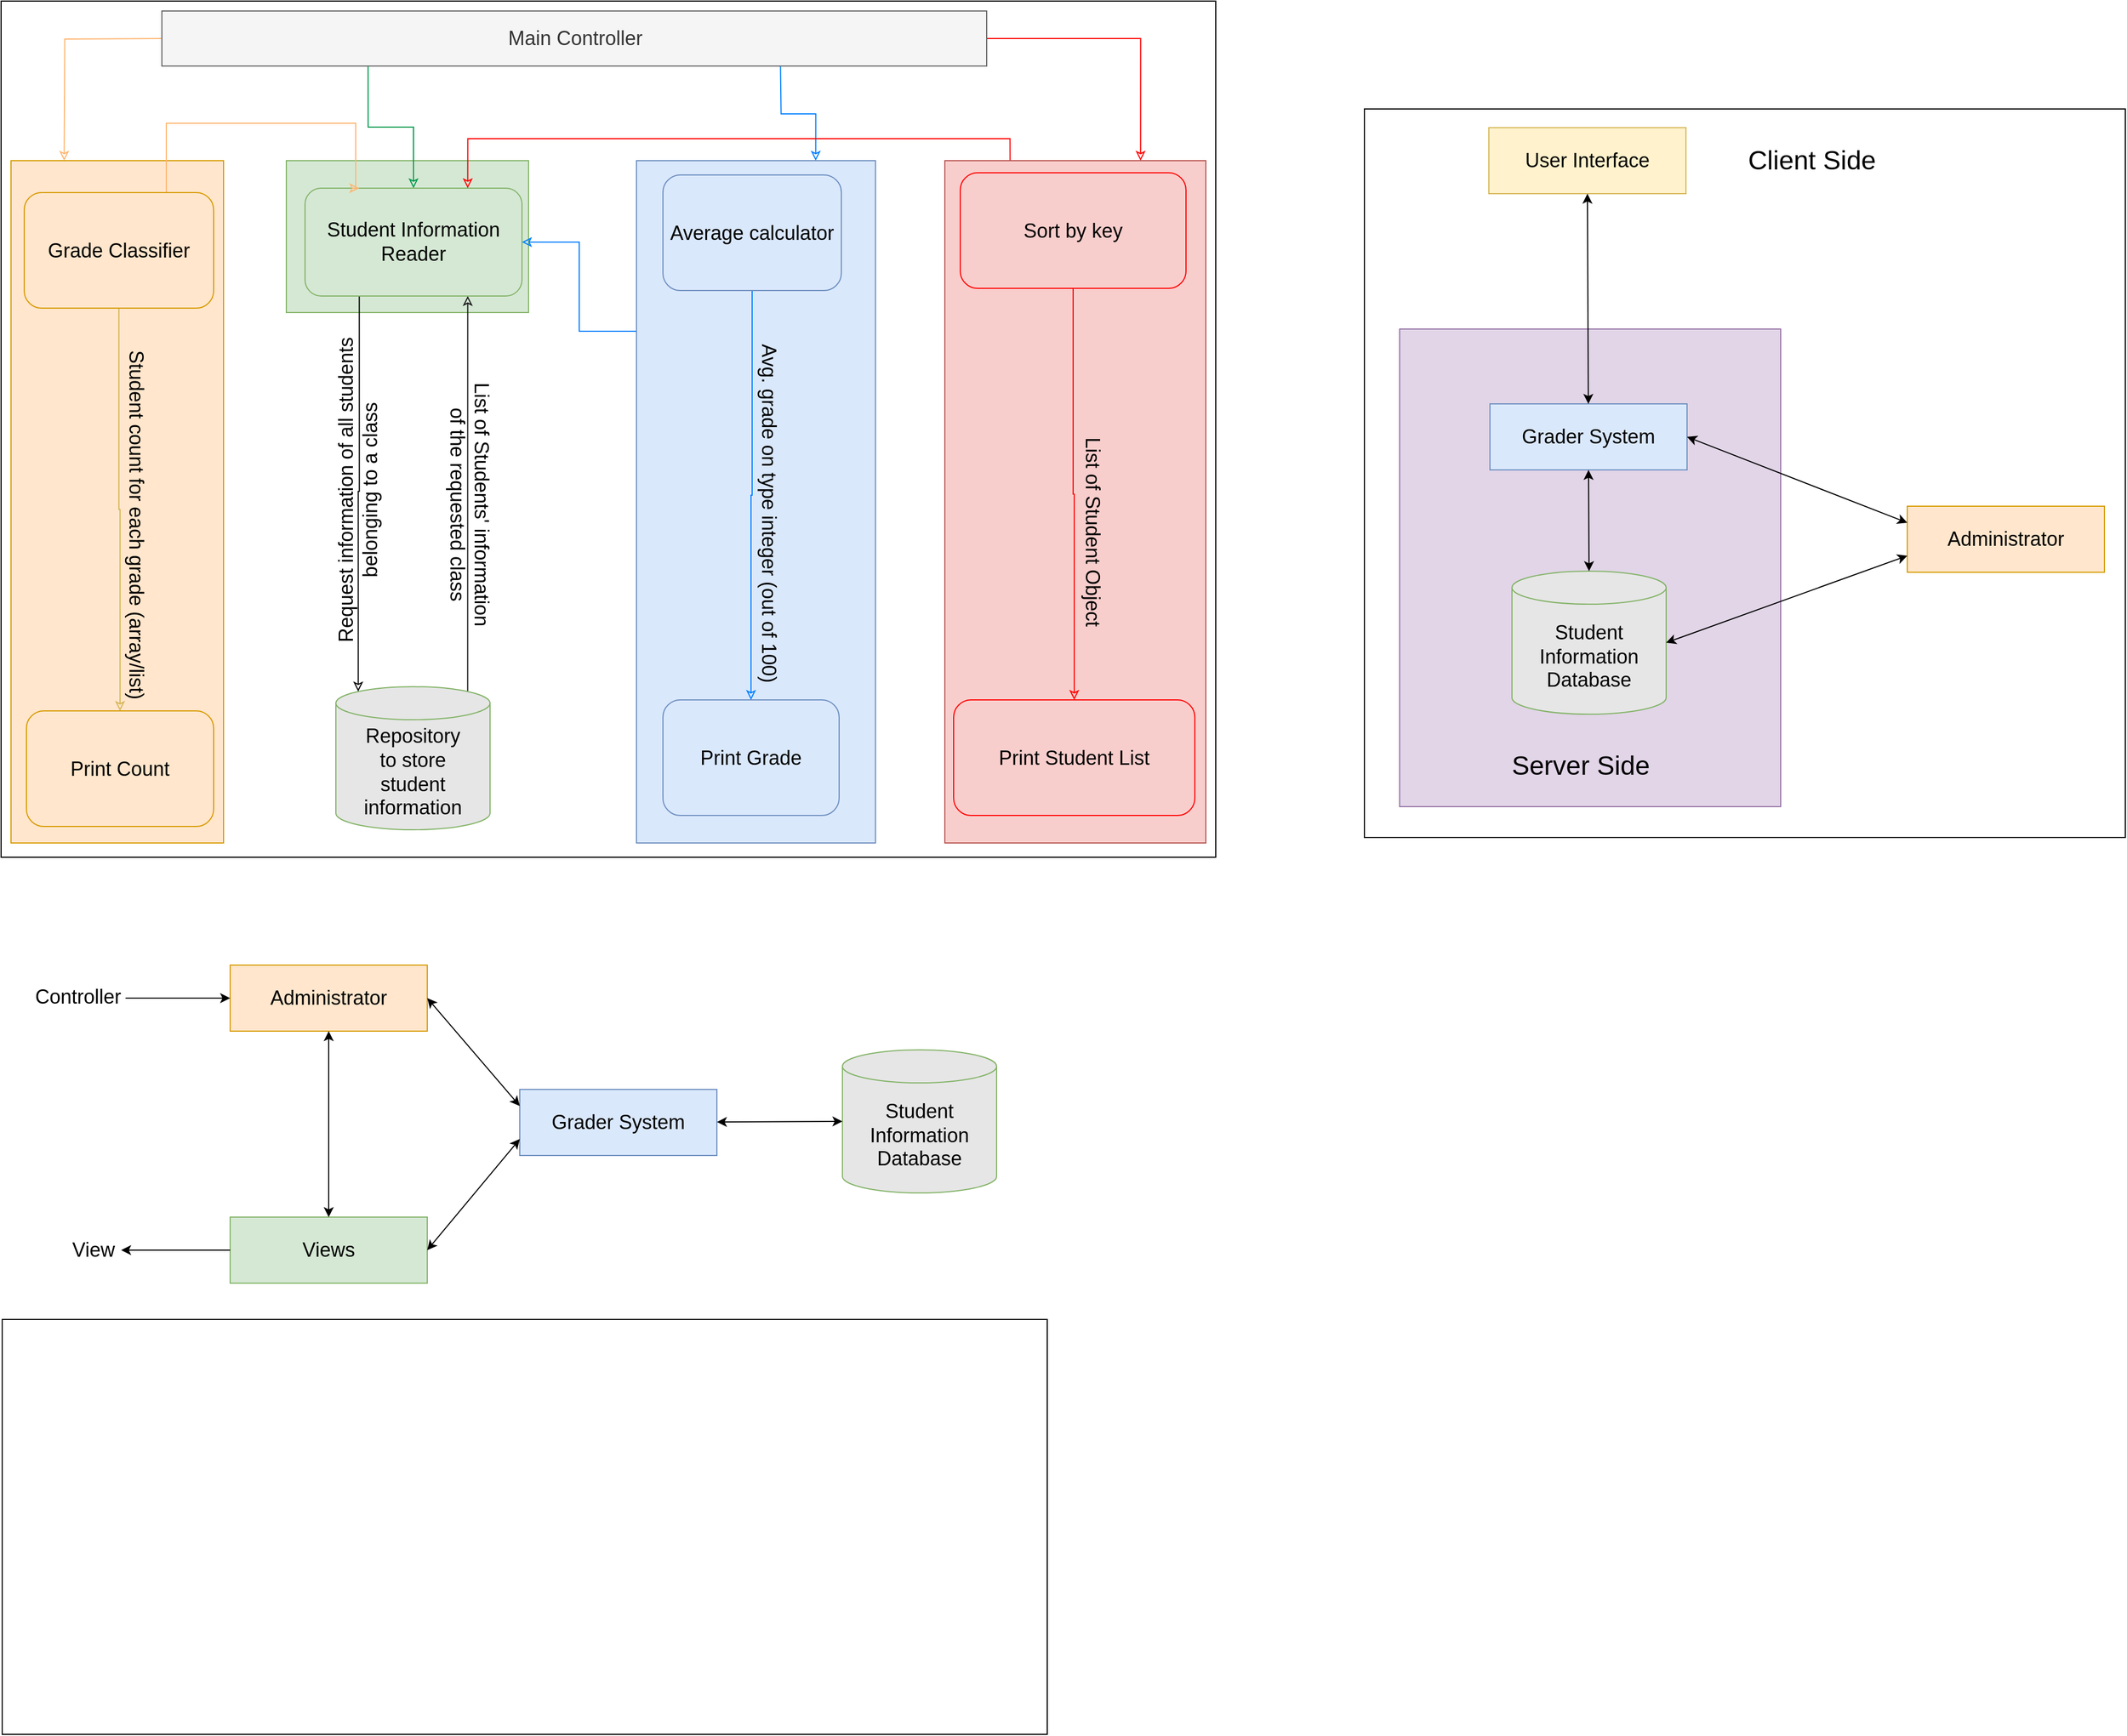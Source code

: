 <mxfile version="17.1.0" type="device"><diagram id="J_239oqb7tZk9xlPZojr" name="Page-1"><mxGraphModel dx="2102" dy="1364" grid="0" gridSize="10" guides="0" tooltips="1" connect="1" arrows="1" fold="1" page="1" pageScale="1" pageWidth="1169" pageHeight="827" math="0" shadow="0"><root><mxCell id="0"/><mxCell id="1" parent="0"/><mxCell id="rL5CLZhSi68ArNFSJZIu-106" style="edgeStyle=orthogonalEdgeStyle;rounded=0;orthogonalLoop=1;jettySize=auto;html=1;exitX=0;exitY=0.5;exitDx=0;exitDy=0;entryX=0.25;entryY=0;entryDx=0;entryDy=0;endArrow=classic;endFill=0;strokeColor=#FFB570;" parent="1" edge="1"><mxGeometry relative="1" as="geometry"><mxPoint x="169" y="49" as="sourcePoint"/><mxPoint x="80.25" y="160" as="targetPoint"/></mxGeometry></mxCell><mxCell id="rL5CLZhSi68ArNFSJZIu-107" style="edgeStyle=orthogonalEdgeStyle;rounded=0;orthogonalLoop=1;jettySize=auto;html=1;exitX=1;exitY=0.5;exitDx=0;exitDy=0;entryX=0.75;entryY=0;entryDx=0;entryDy=0;endArrow=classic;endFill=0;strokeColor=#FF0000;" parent="1" target="rL5CLZhSi68ArNFSJZIu-93" edge="1"><mxGeometry relative="1" as="geometry"><mxPoint x="918" y="49" as="sourcePoint"/><Array as="points"><mxPoint x="1058" y="49"/></Array></mxGeometry></mxCell><mxCell id="rL5CLZhSi68ArNFSJZIu-111" style="edgeStyle=orthogonalEdgeStyle;rounded=0;orthogonalLoop=1;jettySize=auto;html=1;exitX=0.75;exitY=1;exitDx=0;exitDy=0;entryX=0.75;entryY=0;entryDx=0;entryDy=0;endArrow=classic;endFill=0;strokeColor=#007FFF;" parent="1" target="rL5CLZhSi68ArNFSJZIu-101" edge="1"><mxGeometry relative="1" as="geometry"><mxPoint x="730.75" y="74" as="sourcePoint"/></mxGeometry></mxCell><mxCell id="rL5CLZhSi68ArNFSJZIu-82" value="" style="rounded=0;whiteSpace=wrap;html=1;strokeColor=#82b366;fillColor=#d5e8d4;" parent="1" vertex="1"><mxGeometry x="282" y="160" width="220" height="138" as="geometry"/></mxCell><mxCell id="rL5CLZhSi68ArNFSJZIu-119" style="edgeStyle=orthogonalEdgeStyle;rounded=0;orthogonalLoop=1;jettySize=auto;html=1;exitX=0.855;exitY=0;exitDx=0;exitDy=4.35;exitPerimeter=0;entryX=0.75;entryY=1;entryDx=0;entryDy=0;fontSize=18;endArrow=classic;endFill=0;strokeColor=#1A1A1A;" parent="1" source="rL5CLZhSi68ArNFSJZIu-84" target="rL5CLZhSi68ArNFSJZIu-86" edge="1"><mxGeometry relative="1" as="geometry"/></mxCell><mxCell id="rL5CLZhSi68ArNFSJZIu-84" value="&lt;font style=&quot;font-size: 18px&quot;&gt;Repository to&amp;nbsp;store&lt;br&gt;student information&lt;/font&gt;" style="shape=cylinder3;whiteSpace=wrap;html=1;boundedLbl=1;backgroundOutline=1;size=15;fillColor=#E6E6E6;strokeColor=#82b366;" parent="1" vertex="1"><mxGeometry x="327" y="638" width="140" height="130" as="geometry"/></mxCell><mxCell id="rL5CLZhSi68ArNFSJZIu-85" style="edgeStyle=orthogonalEdgeStyle;rounded=0;orthogonalLoop=1;jettySize=auto;html=1;exitX=0.25;exitY=1;exitDx=0;exitDy=0;entryX=0.145;entryY=0;entryDx=0;entryDy=4.35;entryPerimeter=0;endArrow=classic;endFill=0;fillColor=#d5e8d4;strokeColor=#000000;" parent="1" source="rL5CLZhSi68ArNFSJZIu-86" target="rL5CLZhSi68ArNFSJZIu-84" edge="1"><mxGeometry relative="1" as="geometry"/></mxCell><mxCell id="rL5CLZhSi68ArNFSJZIu-86" value="&lt;font style=&quot;font-size: 18px&quot;&gt;Student Information&lt;br&gt;Reader&lt;br&gt;&lt;/font&gt;" style="rounded=1;whiteSpace=wrap;html=1;strokeColor=#82b366;fillColor=#d5e8d4;" parent="1" vertex="1"><mxGeometry x="299" y="185" width="197" height="98" as="geometry"/></mxCell><mxCell id="rL5CLZhSi68ArNFSJZIu-87" value="&lt;font style=&quot;font-size: 18px&quot;&gt;Request information of all students &lt;br&gt;belonging to a class&lt;/font&gt;" style="text;html=1;align=center;verticalAlign=middle;resizable=0;points=[];autosize=1;strokeColor=none;fillColor=none;rotation=-90;" parent="1" vertex="1"><mxGeometry x="204" y="442" width="287" height="36" as="geometry"/></mxCell><mxCell id="rL5CLZhSi68ArNFSJZIu-88" value="&lt;font style=&quot;font-size: 18px&quot;&gt;List of Students' information &lt;br&gt;of the requested class&lt;/font&gt;" style="text;html=1;align=center;verticalAlign=middle;resizable=0;points=[];autosize=1;strokeColor=none;fillColor=none;rotation=90;" parent="1" vertex="1"><mxGeometry x="332" y="454" width="232" height="36" as="geometry"/></mxCell><mxCell id="rL5CLZhSi68ArNFSJZIu-112" style="edgeStyle=orthogonalEdgeStyle;rounded=0;orthogonalLoop=1;jettySize=auto;html=1;exitX=0.25;exitY=0;exitDx=0;exitDy=0;entryX=0.75;entryY=0;entryDx=0;entryDy=0;endArrow=classic;endFill=0;strokeColor=#FF0000;" parent="1" source="rL5CLZhSi68ArNFSJZIu-93" target="rL5CLZhSi68ArNFSJZIu-86" edge="1"><mxGeometry relative="1" as="geometry"/></mxCell><mxCell id="rL5CLZhSi68ArNFSJZIu-93" value="" style="rounded=0;whiteSpace=wrap;html=1;strokeColor=#b85450;fillColor=#f8cecc;" parent="1" vertex="1"><mxGeometry x="880" y="160" width="237" height="620" as="geometry"/></mxCell><mxCell id="rL5CLZhSi68ArNFSJZIu-94" style="edgeStyle=orthogonalEdgeStyle;rounded=0;orthogonalLoop=1;jettySize=auto;html=1;exitX=0.5;exitY=1;exitDx=0;exitDy=0;entryX=0.5;entryY=0;entryDx=0;entryDy=0;endArrow=classic;endFill=0;strokeColor=#FF0000;" parent="1" source="rL5CLZhSi68ArNFSJZIu-95" target="rL5CLZhSi68ArNFSJZIu-96" edge="1"><mxGeometry relative="1" as="geometry"/></mxCell><mxCell id="rL5CLZhSi68ArNFSJZIu-95" value="&lt;span style=&quot;font-size: 18px&quot;&gt;Sort by key&lt;/span&gt;" style="rounded=1;whiteSpace=wrap;html=1;strokeColor=#FF0000;fillColor=#f8cecc;" parent="1" vertex="1"><mxGeometry x="894" y="171" width="205" height="105" as="geometry"/></mxCell><mxCell id="rL5CLZhSi68ArNFSJZIu-96" value="&lt;span style=&quot;font-size: 18px&quot;&gt;Print Student List&lt;/span&gt;" style="rounded=1;whiteSpace=wrap;html=1;strokeColor=#FF0000;fillColor=#f8cecc;" parent="1" vertex="1"><mxGeometry x="888" y="650" width="219" height="105" as="geometry"/></mxCell><mxCell id="rL5CLZhSi68ArNFSJZIu-97" value="&lt;font style=&quot;font-size: 18px&quot;&gt;List of Student Object&lt;/font&gt;" style="text;html=1;align=center;verticalAlign=middle;resizable=0;points=[];autosize=1;strokeColor=none;fillColor=none;rotation=90;" parent="1" vertex="1"><mxGeometry x="923" y="487" width="182" height="20" as="geometry"/></mxCell><mxCell id="rL5CLZhSi68ArNFSJZIu-114" style="edgeStyle=orthogonalEdgeStyle;rounded=0;orthogonalLoop=1;jettySize=auto;html=1;exitX=0;exitY=0.25;exitDx=0;exitDy=0;entryX=1;entryY=0.5;entryDx=0;entryDy=0;endArrow=classic;endFill=0;strokeColor=#007FFF;" parent="1" source="rL5CLZhSi68ArNFSJZIu-101" target="rL5CLZhSi68ArNFSJZIu-86" edge="1"><mxGeometry relative="1" as="geometry"/></mxCell><mxCell id="rL5CLZhSi68ArNFSJZIu-101" value="" style="rounded=0;whiteSpace=wrap;html=1;strokeColor=#6c8ebf;fillColor=#dae8fc;" parent="1" vertex="1"><mxGeometry x="600" y="160" width="217" height="620" as="geometry"/></mxCell><mxCell id="rL5CLZhSi68ArNFSJZIu-102" value="&lt;font style=&quot;font-size: 18px&quot;&gt;Print Grade&lt;/font&gt;" style="rounded=1;whiteSpace=wrap;html=1;strokeColor=#6c8ebf;fillColor=#dae8fc;" parent="1" vertex="1"><mxGeometry x="624" y="650" width="160" height="105" as="geometry"/></mxCell><mxCell id="rL5CLZhSi68ArNFSJZIu-103" style="edgeStyle=orthogonalEdgeStyle;rounded=0;orthogonalLoop=1;jettySize=auto;html=1;exitX=0.5;exitY=1;exitDx=0;exitDy=0;entryX=0.5;entryY=0;entryDx=0;entryDy=0;endArrow=classic;endFill=0;strokeColor=#007FFF;" parent="1" source="rL5CLZhSi68ArNFSJZIu-104" target="rL5CLZhSi68ArNFSJZIu-102" edge="1"><mxGeometry relative="1" as="geometry"/></mxCell><mxCell id="rL5CLZhSi68ArNFSJZIu-104" value="&lt;font style=&quot;font-size: 18px&quot;&gt;Average calculator&lt;/font&gt;" style="rounded=1;whiteSpace=wrap;html=1;strokeColor=#6c8ebf;fillColor=#dae8fc;" parent="1" vertex="1"><mxGeometry x="624" y="173" width="162" height="105" as="geometry"/></mxCell><mxCell id="rL5CLZhSi68ArNFSJZIu-105" value="&lt;font style=&quot;font-size: 18px&quot;&gt;Avg. grade on type integer (out of 100)&lt;/font&gt;" style="text;html=1;align=center;verticalAlign=middle;resizable=0;points=[];autosize=1;strokeColor=none;fillColor=none;rotation=90;" parent="1" vertex="1"><mxGeometry x="561" y="470" width="318" height="20" as="geometry"/></mxCell><mxCell id="rL5CLZhSi68ArNFSJZIu-121" value="" style="rounded=0;whiteSpace=wrap;html=1;strokeColor=#d79b00;fillColor=#ffe6cc;" parent="1" vertex="1"><mxGeometry x="32" y="160" width="193" height="620" as="geometry"/></mxCell><mxCell id="rL5CLZhSi68ArNFSJZIu-122" style="edgeStyle=orthogonalEdgeStyle;rounded=0;orthogonalLoop=1;jettySize=auto;html=1;exitX=0.5;exitY=1;exitDx=0;exitDy=0;entryX=0.5;entryY=0;entryDx=0;entryDy=0;endArrow=classic;endFill=0;fillColor=#fff2cc;strokeColor=#d6b656;" parent="1" source="rL5CLZhSi68ArNFSJZIu-123" target="rL5CLZhSi68ArNFSJZIu-124" edge="1"><mxGeometry relative="1" as="geometry"/></mxCell><mxCell id="rL5CLZhSi68ArNFSJZIu-126" style="edgeStyle=orthogonalEdgeStyle;rounded=0;orthogonalLoop=1;jettySize=auto;html=1;exitX=0.75;exitY=0;exitDx=0;exitDy=0;entryX=0.25;entryY=0;entryDx=0;entryDy=0;fontSize=18;endArrow=classic;endFill=0;strokeColor=#FFB570;" parent="1" source="rL5CLZhSi68ArNFSJZIu-123" target="rL5CLZhSi68ArNFSJZIu-86" edge="1"><mxGeometry relative="1" as="geometry"><Array as="points"><mxPoint x="173" y="126"/><mxPoint x="345" y="126"/></Array></mxGeometry></mxCell><mxCell id="rL5CLZhSi68ArNFSJZIu-123" value="&lt;span style=&quot;font-size: 18px&quot;&gt;Grade Classifier&lt;/span&gt;" style="rounded=1;whiteSpace=wrap;html=1;fillColor=#ffe6cc;strokeColor=#d79b00;" parent="1" vertex="1"><mxGeometry x="44" y="189" width="172" height="105" as="geometry"/></mxCell><mxCell id="rL5CLZhSi68ArNFSJZIu-124" value="&lt;font style=&quot;font-size: 18px&quot;&gt;Print Count&lt;/font&gt;" style="rounded=1;whiteSpace=wrap;html=1;fillColor=#ffe6cc;strokeColor=#d79b00;" parent="1" vertex="1"><mxGeometry x="46" y="660" width="170" height="105" as="geometry"/></mxCell><mxCell id="rL5CLZhSi68ArNFSJZIu-125" value="&lt;font style=&quot;font-size: 18px&quot;&gt;Student count for each grade (array/list)&lt;/font&gt;" style="text;html=1;align=center;verticalAlign=middle;resizable=0;points=[];autosize=1;strokeColor=none;fillColor=none;rotation=90;" parent="1" vertex="1"><mxGeometry x="-18" y="480" width="327" height="20" as="geometry"/></mxCell><mxCell id="rL5CLZhSi68ArNFSJZIu-129" style="edgeStyle=orthogonalEdgeStyle;rounded=0;orthogonalLoop=1;jettySize=auto;html=1;exitX=0.25;exitY=1;exitDx=0;exitDy=0;entryX=0.5;entryY=0;entryDx=0;entryDy=0;fontSize=18;endArrow=classic;endFill=0;strokeColor=#00994D;" parent="1" source="rL5CLZhSi68ArNFSJZIu-128" target="rL5CLZhSi68ArNFSJZIu-86" edge="1"><mxGeometry relative="1" as="geometry"/></mxCell><mxCell id="rL5CLZhSi68ArNFSJZIu-128" value="&lt;font style=&quot;font-size: 18px&quot;&gt;Main Controller&lt;/font&gt;" style="html=1;fillColor=#f5f5f5;fontColor=#333333;strokeColor=#666666;" parent="1" vertex="1"><mxGeometry x="169" y="24" width="749" height="50" as="geometry"/></mxCell><mxCell id="rL5CLZhSi68ArNFSJZIu-135" value="" style="rounded=0;whiteSpace=wrap;html=1;fontSize=18;strokeColor=#000000;fillColor=none;" parent="1" vertex="1"><mxGeometry x="23" y="15" width="1103" height="778" as="geometry"/></mxCell><mxCell id="rL5CLZhSi68ArNFSJZIu-136" value="Administrator" style="rounded=0;whiteSpace=wrap;html=1;fontSize=18;strokeColor=#d79b00;fillColor=#ffe6cc;" parent="1" vertex="1"><mxGeometry x="231" y="891" width="179" height="60" as="geometry"/></mxCell><mxCell id="D_4_zeAjEaDPMuY747Z3-1" value="Grader System" style="rounded=0;whiteSpace=wrap;html=1;fontSize=18;strokeColor=#6c8ebf;fillColor=#dae8fc;" vertex="1" parent="1"><mxGeometry x="494" y="1004" width="179" height="60" as="geometry"/></mxCell><mxCell id="D_4_zeAjEaDPMuY747Z3-3" value="&lt;span style=&quot;font-size: 18px&quot;&gt;Student Information Database&lt;/span&gt;" style="shape=cylinder3;whiteSpace=wrap;html=1;boundedLbl=1;backgroundOutline=1;size=15;fillColor=#E6E6E6;strokeColor=#82b366;" vertex="1" parent="1"><mxGeometry x="787" y="968" width="140" height="130" as="geometry"/></mxCell><mxCell id="D_4_zeAjEaDPMuY747Z3-4" value="Views" style="rounded=0;whiteSpace=wrap;html=1;fontSize=18;strokeColor=#82b366;fillColor=#d5e8d4;" vertex="1" parent="1"><mxGeometry x="231" y="1120" width="179" height="60" as="geometry"/></mxCell><mxCell id="D_4_zeAjEaDPMuY747Z3-5" value="" style="endArrow=classic;startArrow=classic;html=1;rounded=0;entryX=0.5;entryY=1;entryDx=0;entryDy=0;exitX=0.5;exitY=0;exitDx=0;exitDy=0;" edge="1" parent="1" source="D_4_zeAjEaDPMuY747Z3-4" target="rL5CLZhSi68ArNFSJZIu-136"><mxGeometry width="50" height="50" relative="1" as="geometry"><mxPoint x="298" y="994" as="sourcePoint"/><mxPoint x="348" y="944" as="targetPoint"/></mxGeometry></mxCell><mxCell id="D_4_zeAjEaDPMuY747Z3-6" value="" style="endArrow=classic;startArrow=classic;html=1;rounded=0;entryX=0;entryY=0.25;entryDx=0;entryDy=0;exitX=1;exitY=0.5;exitDx=0;exitDy=0;" edge="1" parent="1" source="rL5CLZhSi68ArNFSJZIu-136" target="D_4_zeAjEaDPMuY747Z3-1"><mxGeometry width="50" height="50" relative="1" as="geometry"><mxPoint x="393" y="969" as="sourcePoint"/><mxPoint x="443" y="919" as="targetPoint"/></mxGeometry></mxCell><mxCell id="D_4_zeAjEaDPMuY747Z3-7" value="" style="endArrow=classic;startArrow=classic;html=1;rounded=0;entryX=0;entryY=0.75;entryDx=0;entryDy=0;exitX=1;exitY=0.5;exitDx=0;exitDy=0;" edge="1" parent="1" source="D_4_zeAjEaDPMuY747Z3-4" target="D_4_zeAjEaDPMuY747Z3-1"><mxGeometry width="50" height="50" relative="1" as="geometry"><mxPoint x="420" y="931" as="sourcePoint"/><mxPoint x="504" y="1029" as="targetPoint"/><Array as="points"/></mxGeometry></mxCell><mxCell id="D_4_zeAjEaDPMuY747Z3-8" value="" style="endArrow=classic;startArrow=classic;html=1;rounded=0;entryX=0;entryY=0.5;entryDx=0;entryDy=0;entryPerimeter=0;" edge="1" parent="1" source="D_4_zeAjEaDPMuY747Z3-1" target="D_4_zeAjEaDPMuY747Z3-3"><mxGeometry width="50" height="50" relative="1" as="geometry"><mxPoint x="673" y="1084" as="sourcePoint"/><mxPoint x="743.711" y="1034" as="targetPoint"/></mxGeometry></mxCell><mxCell id="D_4_zeAjEaDPMuY747Z3-9" value="" style="endArrow=classic;html=1;rounded=0;exitX=0;exitY=0.5;exitDx=0;exitDy=0;" edge="1" parent="1" source="D_4_zeAjEaDPMuY747Z3-4"><mxGeometry width="50" height="50" relative="1" as="geometry"><mxPoint x="393" y="969" as="sourcePoint"/><mxPoint x="132" y="1150" as="targetPoint"/></mxGeometry></mxCell><mxCell id="D_4_zeAjEaDPMuY747Z3-10" value="" style="endArrow=classic;html=1;rounded=0;entryX=0;entryY=0.5;entryDx=0;entryDy=0;" edge="1" parent="1" target="rL5CLZhSi68ArNFSJZIu-136"><mxGeometry width="50" height="50" relative="1" as="geometry"><mxPoint x="136" y="921" as="sourcePoint"/><mxPoint x="209" y="926" as="targetPoint"/></mxGeometry></mxCell><mxCell id="D_4_zeAjEaDPMuY747Z3-12" value="&lt;font style=&quot;font-size: 18px&quot;&gt;Controller&lt;/font&gt;" style="text;html=1;strokeColor=none;fillColor=none;align=center;verticalAlign=middle;whiteSpace=wrap;rounded=0;" vertex="1" parent="1"><mxGeometry x="63" y="905" width="60" height="30" as="geometry"/></mxCell><mxCell id="D_4_zeAjEaDPMuY747Z3-13" value="&lt;font style=&quot;font-size: 18px&quot;&gt;View&lt;/font&gt;" style="text;html=1;strokeColor=none;fillColor=none;align=center;verticalAlign=middle;whiteSpace=wrap;rounded=0;" vertex="1" parent="1"><mxGeometry x="77" y="1135" width="60" height="30" as="geometry"/></mxCell><mxCell id="D_4_zeAjEaDPMuY747Z3-14" value="" style="rounded=0;whiteSpace=wrap;html=1;fontSize=18;fillColor=none;" vertex="1" parent="1"><mxGeometry x="24" y="1213" width="949" height="377" as="geometry"/></mxCell><mxCell id="D_4_zeAjEaDPMuY747Z3-17" value="" style="rounded=0;whiteSpace=wrap;html=1;fontSize=18;fillColor=#e1d5e7;strokeColor=#9673a6;" vertex="1" parent="1"><mxGeometry x="1293" y="313" width="346" height="434" as="geometry"/></mxCell><mxCell id="D_4_zeAjEaDPMuY747Z3-18" value="&lt;span style=&quot;font-size: 18px&quot;&gt;Student Information Database&lt;/span&gt;" style="shape=cylinder3;whiteSpace=wrap;html=1;boundedLbl=1;backgroundOutline=1;size=15;fillColor=#E6E6E6;strokeColor=#82b366;" vertex="1" parent="1"><mxGeometry x="1395" y="533" width="140" height="130" as="geometry"/></mxCell><mxCell id="D_4_zeAjEaDPMuY747Z3-19" value="Grader System" style="rounded=0;whiteSpace=wrap;html=1;fontSize=18;strokeColor=#6c8ebf;fillColor=#dae8fc;" vertex="1" parent="1"><mxGeometry x="1375" y="381" width="179" height="60" as="geometry"/></mxCell><mxCell id="D_4_zeAjEaDPMuY747Z3-20" value="" style="endArrow=classic;startArrow=classic;html=1;rounded=0;fontSize=18;entryX=0.5;entryY=1;entryDx=0;entryDy=0;exitX=0.5;exitY=0;exitDx=0;exitDy=0;exitPerimeter=0;" edge="1" parent="1" source="D_4_zeAjEaDPMuY747Z3-18" target="D_4_zeAjEaDPMuY747Z3-19"><mxGeometry width="50" height="50" relative="1" as="geometry"><mxPoint x="1236" y="815" as="sourcePoint"/><mxPoint x="1286" y="765" as="targetPoint"/></mxGeometry></mxCell><mxCell id="D_4_zeAjEaDPMuY747Z3-21" value="Administrator" style="rounded=0;whiteSpace=wrap;html=1;fontSize=18;strokeColor=#d79b00;fillColor=#ffe6cc;" vertex="1" parent="1"><mxGeometry x="1754" y="474" width="179" height="60" as="geometry"/></mxCell><mxCell id="D_4_zeAjEaDPMuY747Z3-22" value="" style="endArrow=classic;startArrow=classic;html=1;rounded=0;fontSize=18;entryX=0;entryY=0.25;entryDx=0;entryDy=0;exitX=1;exitY=0.5;exitDx=0;exitDy=0;" edge="1" parent="1" source="D_4_zeAjEaDPMuY747Z3-19" target="D_4_zeAjEaDPMuY747Z3-21"><mxGeometry width="50" height="50" relative="1" as="geometry"><mxPoint x="1236" y="815" as="sourcePoint"/><mxPoint x="1286" y="765" as="targetPoint"/></mxGeometry></mxCell><mxCell id="D_4_zeAjEaDPMuY747Z3-23" value="" style="endArrow=classic;startArrow=classic;html=1;rounded=0;fontSize=18;entryX=0;entryY=0.75;entryDx=0;entryDy=0;exitX=1;exitY=0.5;exitDx=0;exitDy=0;exitPerimeter=0;" edge="1" parent="1" source="D_4_zeAjEaDPMuY747Z3-18" target="D_4_zeAjEaDPMuY747Z3-21"><mxGeometry width="50" height="50" relative="1" as="geometry"><mxPoint x="1236" y="815" as="sourcePoint"/><mxPoint x="1286" y="765" as="targetPoint"/></mxGeometry></mxCell><mxCell id="D_4_zeAjEaDPMuY747Z3-24" value="User Interface" style="rounded=0;whiteSpace=wrap;html=1;fontSize=18;strokeColor=#d6b656;fillColor=#fff2cc;" vertex="1" parent="1"><mxGeometry x="1374" y="130" width="179" height="60" as="geometry"/></mxCell><mxCell id="D_4_zeAjEaDPMuY747Z3-25" value="" style="endArrow=classic;startArrow=classic;html=1;rounded=0;fontSize=18;entryX=0.5;entryY=1;entryDx=0;entryDy=0;" edge="1" parent="1" source="D_4_zeAjEaDPMuY747Z3-19" target="D_4_zeAjEaDPMuY747Z3-24"><mxGeometry width="50" height="50" relative="1" as="geometry"><mxPoint x="1419" y="273" as="sourcePoint"/><mxPoint x="1469" y="223" as="targetPoint"/></mxGeometry></mxCell><mxCell id="D_4_zeAjEaDPMuY747Z3-26" value="" style="rounded=0;whiteSpace=wrap;html=1;fontSize=18;fillColor=none;" vertex="1" parent="1"><mxGeometry x="1261" y="113" width="691" height="662" as="geometry"/></mxCell><mxCell id="D_4_zeAjEaDPMuY747Z3-28" value="&lt;font style=&quot;font-size: 24px&quot;&gt;Client Side&lt;/font&gt;" style="text;html=1;align=center;verticalAlign=middle;resizable=0;points=[];autosize=1;strokeColor=none;fillColor=none;fontSize=18;" vertex="1" parent="1"><mxGeometry x="1604" y="146" width="126" height="28" as="geometry"/></mxCell><mxCell id="D_4_zeAjEaDPMuY747Z3-29" value="&lt;font style=&quot;font-size: 24px&quot;&gt;Server Side&lt;/font&gt;" style="text;html=1;align=center;verticalAlign=middle;resizable=0;points=[];autosize=1;strokeColor=none;fillColor=none;fontSize=18;" vertex="1" parent="1"><mxGeometry x="1389" y="696" width="136" height="28" as="geometry"/></mxCell></root></mxGraphModel></diagram></mxfile>